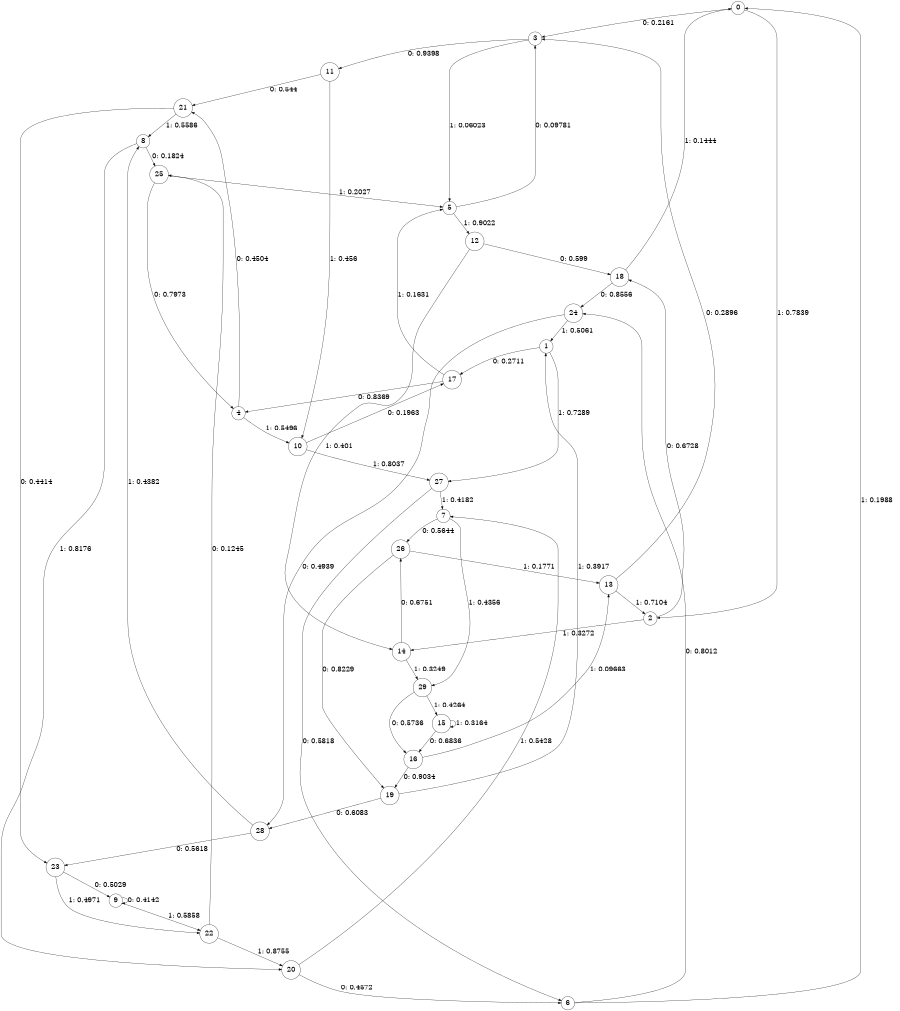 digraph "ch11concat_phase3_L5" {
size = "6,8.5";
ratio = "fill";
node [shape = circle];
node [fontsize = 24];
edge [fontsize = 24];
0 -> 3 [label = "0: 0.2161   "];
0 -> 2 [label = "1: 0.7839   "];
1 -> 17 [label = "0: 0.2711   "];
1 -> 27 [label = "1: 0.7289   "];
2 -> 18 [label = "0: 0.6728   "];
2 -> 14 [label = "1: 0.3272   "];
3 -> 11 [label = "0: 0.9398   "];
3 -> 5 [label = "1: 0.06023  "];
4 -> 21 [label = "0: 0.4504   "];
4 -> 10 [label = "1: 0.5496   "];
5 -> 3 [label = "0: 0.09781  "];
5 -> 12 [label = "1: 0.9022   "];
6 -> 24 [label = "0: 0.8012   "];
6 -> 0 [label = "1: 0.1988   "];
7 -> 26 [label = "0: 0.5644   "];
7 -> 29 [label = "1: 0.4356   "];
8 -> 25 [label = "0: 0.1824   "];
8 -> 20 [label = "1: 0.8176   "];
9 -> 9 [label = "0: 0.4142   "];
9 -> 22 [label = "1: 0.5858   "];
10 -> 17 [label = "0: 0.1963   "];
10 -> 27 [label = "1: 0.8037   "];
11 -> 21 [label = "0: 0.544    "];
11 -> 10 [label = "1: 0.456    "];
12 -> 18 [label = "0: 0.599    "];
12 -> 14 [label = "1: 0.401    "];
13 -> 3 [label = "0: 0.2896   "];
13 -> 2 [label = "1: 0.7104   "];
14 -> 26 [label = "0: 0.6751   "];
14 -> 29 [label = "1: 0.3249   "];
15 -> 16 [label = "0: 0.6836   "];
15 -> 15 [label = "1: 0.3164   "];
16 -> 19 [label = "0: 0.9034   "];
16 -> 13 [label = "1: 0.09663  "];
17 -> 4 [label = "0: 0.8369   "];
17 -> 5 [label = "1: 0.1631   "];
18 -> 24 [label = "0: 0.8556   "];
18 -> 0 [label = "1: 0.1444   "];
19 -> 28 [label = "0: 0.6083   "];
19 -> 1 [label = "1: 0.3917   "];
20 -> 6 [label = "0: 0.4572   "];
20 -> 7 [label = "1: 0.5428   "];
21 -> 23 [label = "0: 0.4414   "];
21 -> 8 [label = "1: 0.5586   "];
22 -> 25 [label = "0: 0.1245   "];
22 -> 20 [label = "1: 0.8755   "];
23 -> 9 [label = "0: 0.5029   "];
23 -> 22 [label = "1: 0.4971   "];
24 -> 28 [label = "0: 0.4939   "];
24 -> 1 [label = "1: 0.5061   "];
25 -> 4 [label = "0: 0.7973   "];
25 -> 5 [label = "1: 0.2027   "];
26 -> 19 [label = "0: 0.8229   "];
26 -> 13 [label = "1: 0.1771   "];
27 -> 6 [label = "0: 0.5818   "];
27 -> 7 [label = "1: 0.4182   "];
28 -> 23 [label = "0: 0.5618   "];
28 -> 8 [label = "1: 0.4382   "];
29 -> 16 [label = "0: 0.5736   "];
29 -> 15 [label = "1: 0.4264   "];
}